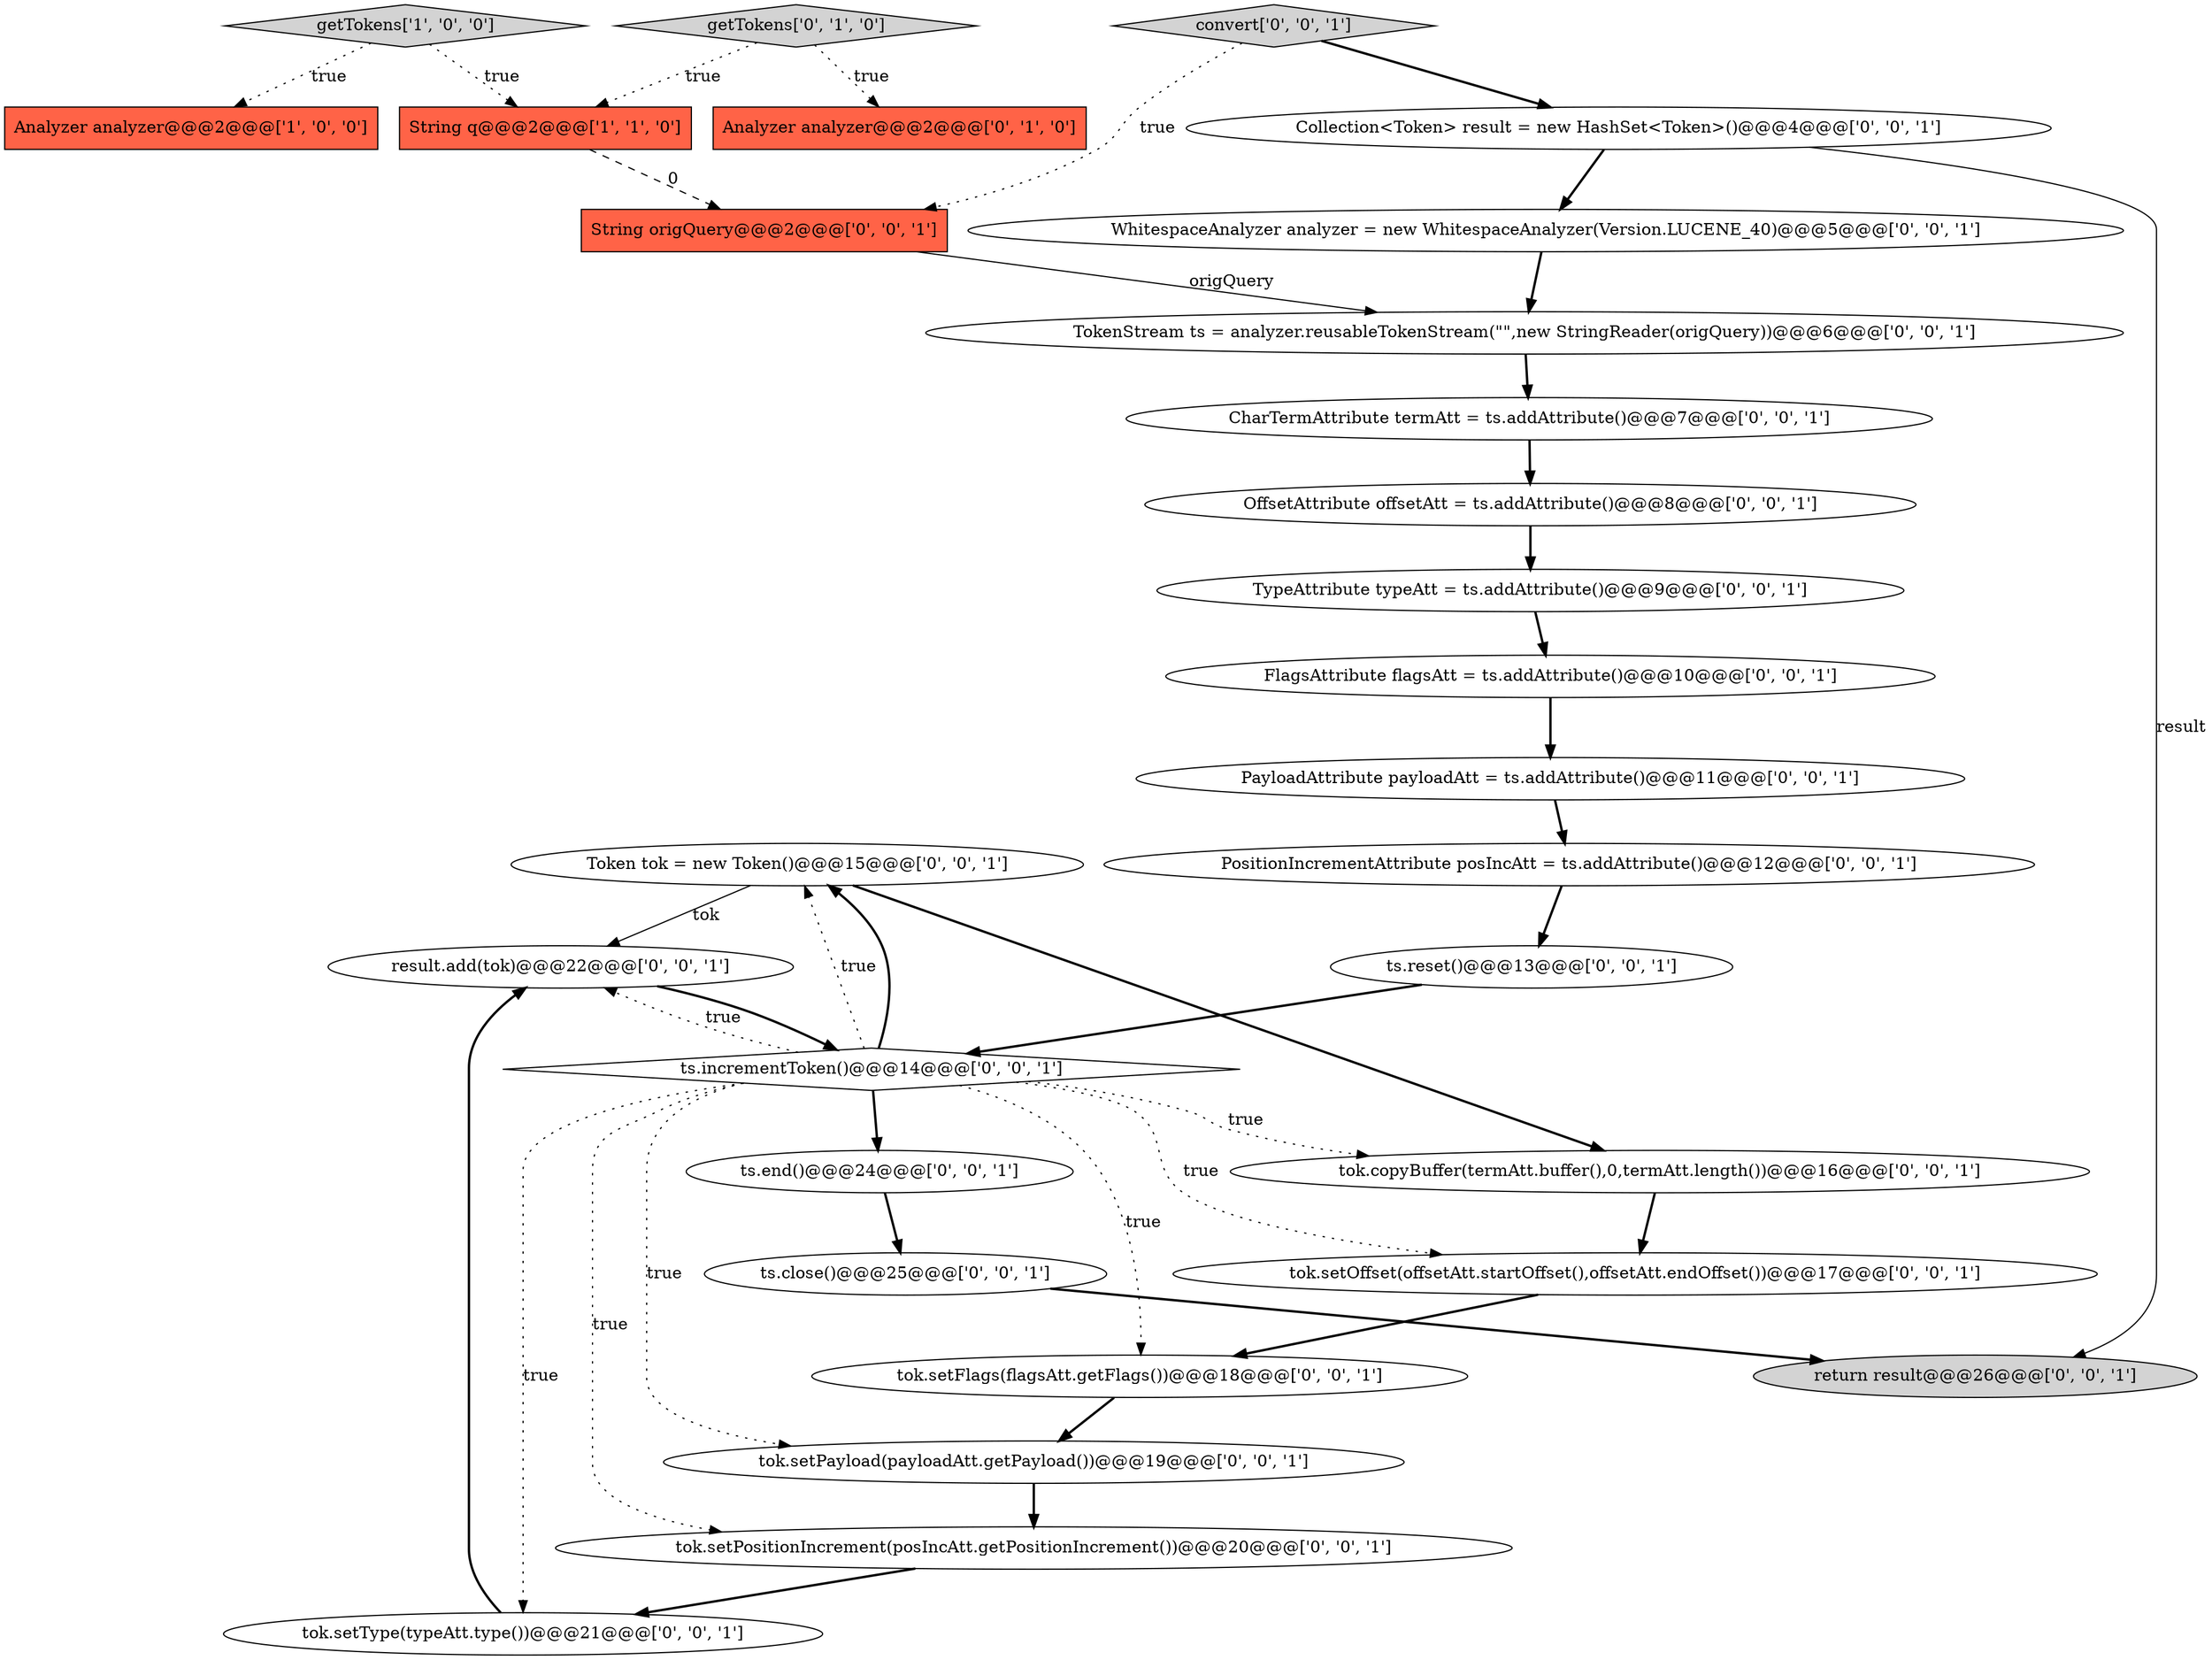 digraph {
9 [style = filled, label = "Token tok = new Token()@@@15@@@['0', '0', '1']", fillcolor = white, shape = ellipse image = "AAA0AAABBB3BBB"];
19 [style = filled, label = "return result@@@26@@@['0', '0', '1']", fillcolor = lightgray, shape = ellipse image = "AAA0AAABBB3BBB"];
25 [style = filled, label = "WhitespaceAnalyzer analyzer = new WhitespaceAnalyzer(Version.LUCENE_40)@@@5@@@['0', '0', '1']", fillcolor = white, shape = ellipse image = "AAA0AAABBB3BBB"];
17 [style = filled, label = "PositionIncrementAttribute posIncAtt = ts.addAttribute()@@@12@@@['0', '0', '1']", fillcolor = white, shape = ellipse image = "AAA0AAABBB3BBB"];
18 [style = filled, label = "tok.setOffset(offsetAtt.startOffset(),offsetAtt.endOffset())@@@17@@@['0', '0', '1']", fillcolor = white, shape = ellipse image = "AAA0AAABBB3BBB"];
4 [style = filled, label = "Analyzer analyzer@@@2@@@['0', '1', '0']", fillcolor = tomato, shape = box image = "AAA0AAABBB2BBB"];
8 [style = filled, label = "String origQuery@@@2@@@['0', '0', '1']", fillcolor = tomato, shape = box image = "AAA0AAABBB3BBB"];
15 [style = filled, label = "CharTermAttribute termAtt = ts.addAttribute()@@@7@@@['0', '0', '1']", fillcolor = white, shape = ellipse image = "AAA0AAABBB3BBB"];
10 [style = filled, label = "OffsetAttribute offsetAtt = ts.addAttribute()@@@8@@@['0', '0', '1']", fillcolor = white, shape = ellipse image = "AAA0AAABBB3BBB"];
5 [style = filled, label = "FlagsAttribute flagsAtt = ts.addAttribute()@@@10@@@['0', '0', '1']", fillcolor = white, shape = ellipse image = "AAA0AAABBB3BBB"];
20 [style = filled, label = "result.add(tok)@@@22@@@['0', '0', '1']", fillcolor = white, shape = ellipse image = "AAA0AAABBB3BBB"];
12 [style = filled, label = "ts.end()@@@24@@@['0', '0', '1']", fillcolor = white, shape = ellipse image = "AAA0AAABBB3BBB"];
11 [style = filled, label = "tok.setPayload(payloadAtt.getPayload())@@@19@@@['0', '0', '1']", fillcolor = white, shape = ellipse image = "AAA0AAABBB3BBB"];
1 [style = filled, label = "Analyzer analyzer@@@2@@@['1', '0', '0']", fillcolor = tomato, shape = box image = "AAA0AAABBB1BBB"];
0 [style = filled, label = "getTokens['1', '0', '0']", fillcolor = lightgray, shape = diamond image = "AAA0AAABBB1BBB"];
6 [style = filled, label = "PayloadAttribute payloadAtt = ts.addAttribute()@@@11@@@['0', '0', '1']", fillcolor = white, shape = ellipse image = "AAA0AAABBB3BBB"];
16 [style = filled, label = "ts.incrementToken()@@@14@@@['0', '0', '1']", fillcolor = white, shape = diamond image = "AAA0AAABBB3BBB"];
2 [style = filled, label = "String q@@@2@@@['1', '1', '0']", fillcolor = tomato, shape = box image = "AAA0AAABBB1BBB"];
22 [style = filled, label = "ts.reset()@@@13@@@['0', '0', '1']", fillcolor = white, shape = ellipse image = "AAA0AAABBB3BBB"];
26 [style = filled, label = "ts.close()@@@25@@@['0', '0', '1']", fillcolor = white, shape = ellipse image = "AAA0AAABBB3BBB"];
24 [style = filled, label = "tok.copyBuffer(termAtt.buffer(),0,termAtt.length())@@@16@@@['0', '0', '1']", fillcolor = white, shape = ellipse image = "AAA0AAABBB3BBB"];
14 [style = filled, label = "tok.setType(typeAtt.type())@@@21@@@['0', '0', '1']", fillcolor = white, shape = ellipse image = "AAA0AAABBB3BBB"];
28 [style = filled, label = "convert['0', '0', '1']", fillcolor = lightgray, shape = diamond image = "AAA0AAABBB3BBB"];
23 [style = filled, label = "tok.setPositionIncrement(posIncAtt.getPositionIncrement())@@@20@@@['0', '0', '1']", fillcolor = white, shape = ellipse image = "AAA0AAABBB3BBB"];
3 [style = filled, label = "getTokens['0', '1', '0']", fillcolor = lightgray, shape = diamond image = "AAA0AAABBB2BBB"];
7 [style = filled, label = "Collection<Token> result = new HashSet<Token>()@@@4@@@['0', '0', '1']", fillcolor = white, shape = ellipse image = "AAA0AAABBB3BBB"];
13 [style = filled, label = "TypeAttribute typeAtt = ts.addAttribute()@@@9@@@['0', '0', '1']", fillcolor = white, shape = ellipse image = "AAA0AAABBB3BBB"];
27 [style = filled, label = "tok.setFlags(flagsAtt.getFlags())@@@18@@@['0', '0', '1']", fillcolor = white, shape = ellipse image = "AAA0AAABBB3BBB"];
21 [style = filled, label = "TokenStream ts = analyzer.reusableTokenStream(\"\",new StringReader(origQuery))@@@6@@@['0', '0', '1']", fillcolor = white, shape = ellipse image = "AAA0AAABBB3BBB"];
6->17 [style = bold, label=""];
15->10 [style = bold, label=""];
16->9 [style = dotted, label="true"];
28->8 [style = dotted, label="true"];
22->16 [style = bold, label=""];
21->15 [style = bold, label=""];
28->7 [style = bold, label=""];
3->4 [style = dotted, label="true"];
16->20 [style = dotted, label="true"];
9->20 [style = solid, label="tok"];
12->26 [style = bold, label=""];
8->21 [style = solid, label="origQuery"];
17->22 [style = bold, label=""];
26->19 [style = bold, label=""];
24->18 [style = bold, label=""];
16->23 [style = dotted, label="true"];
2->8 [style = dashed, label="0"];
23->14 [style = bold, label=""];
20->16 [style = bold, label=""];
5->6 [style = bold, label=""];
27->11 [style = bold, label=""];
10->13 [style = bold, label=""];
18->27 [style = bold, label=""];
7->19 [style = solid, label="result"];
16->14 [style = dotted, label="true"];
14->20 [style = bold, label=""];
16->24 [style = dotted, label="true"];
13->5 [style = bold, label=""];
16->27 [style = dotted, label="true"];
7->25 [style = bold, label=""];
0->2 [style = dotted, label="true"];
16->11 [style = dotted, label="true"];
11->23 [style = bold, label=""];
16->12 [style = bold, label=""];
9->24 [style = bold, label=""];
16->9 [style = bold, label=""];
25->21 [style = bold, label=""];
3->2 [style = dotted, label="true"];
0->1 [style = dotted, label="true"];
16->18 [style = dotted, label="true"];
}
